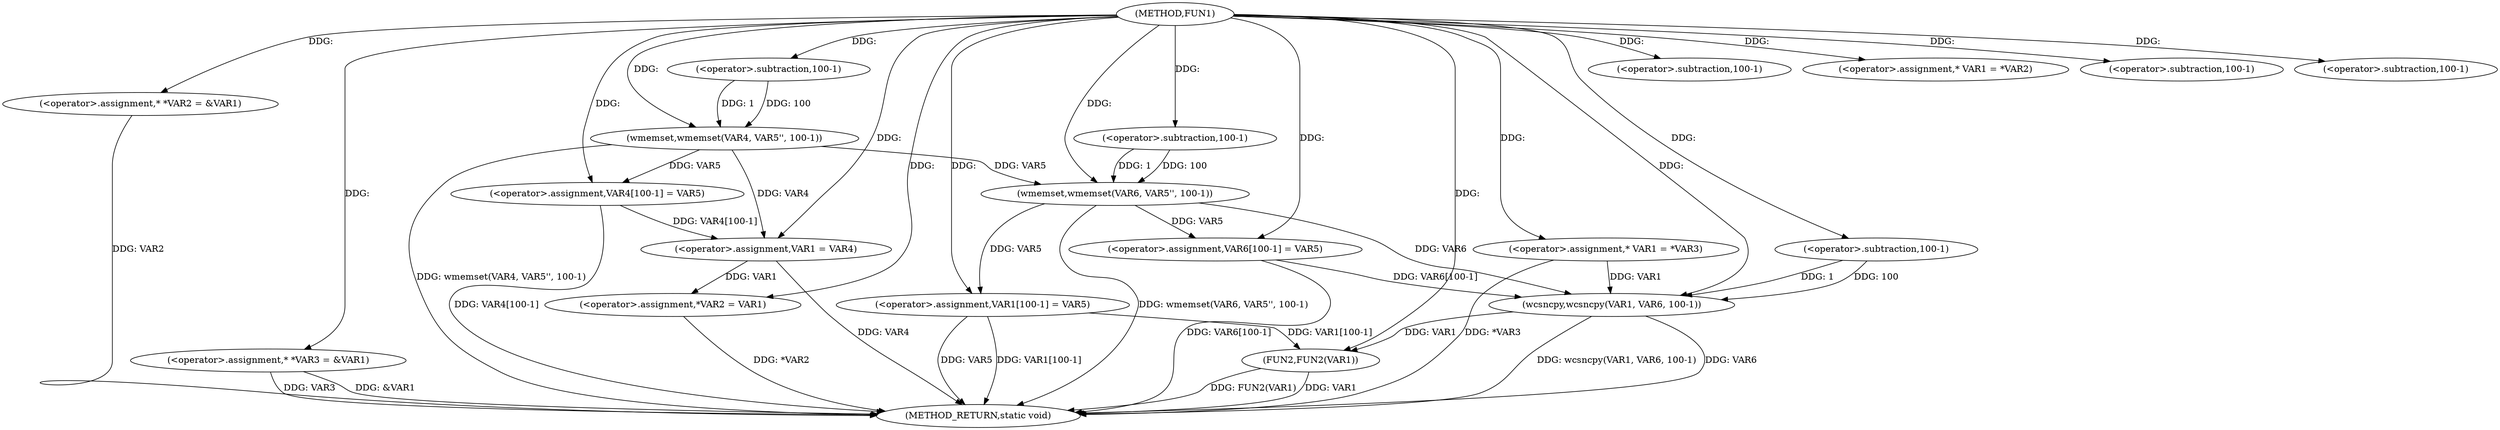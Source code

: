 digraph FUN1 {  
"1000100" [label = "(METHOD,FUN1)" ]
"1000176" [label = "(METHOD_RETURN,static void)" ]
"1000104" [label = "(<operator>.assignment,* *VAR2 = &VAR1)" ]
"1000109" [label = "(<operator>.assignment,* *VAR3 = &VAR1)" ]
"1000114" [label = "(wmemset,wmemset(VAR4, VAR5'', 100-1))" ]
"1000117" [label = "(<operator>.subtraction,100-1)" ]
"1000120" [label = "(<operator>.assignment,VAR4[100-1] = VAR5)" ]
"1000123" [label = "(<operator>.subtraction,100-1)" ]
"1000129" [label = "(<operator>.assignment,* VAR1 = *VAR2)" ]
"1000133" [label = "(<operator>.assignment,VAR1 = VAR4)" ]
"1000136" [label = "(<operator>.assignment,*VAR2 = VAR1)" ]
"1000142" [label = "(<operator>.assignment,* VAR1 = *VAR3)" ]
"1000148" [label = "(wmemset,wmemset(VAR6, VAR5'', 100-1))" ]
"1000151" [label = "(<operator>.subtraction,100-1)" ]
"1000154" [label = "(<operator>.assignment,VAR6[100-1] = VAR5)" ]
"1000157" [label = "(<operator>.subtraction,100-1)" ]
"1000161" [label = "(wcsncpy,wcsncpy(VAR1, VAR6, 100-1))" ]
"1000164" [label = "(<operator>.subtraction,100-1)" ]
"1000167" [label = "(<operator>.assignment,VAR1[100-1] = VAR5)" ]
"1000170" [label = "(<operator>.subtraction,100-1)" ]
"1000174" [label = "(FUN2,FUN2(VAR1))" ]
  "1000167" -> "1000176"  [ label = "DDG: VAR1[100-1]"] 
  "1000104" -> "1000176"  [ label = "DDG: VAR2"] 
  "1000114" -> "1000176"  [ label = "DDG: wmemset(VAR4, VAR5'', 100-1)"] 
  "1000120" -> "1000176"  [ label = "DDG: VAR4[100-1]"] 
  "1000148" -> "1000176"  [ label = "DDG: wmemset(VAR6, VAR5'', 100-1)"] 
  "1000161" -> "1000176"  [ label = "DDG: VAR6"] 
  "1000154" -> "1000176"  [ label = "DDG: VAR6[100-1]"] 
  "1000142" -> "1000176"  [ label = "DDG: *VAR3"] 
  "1000133" -> "1000176"  [ label = "DDG: VAR4"] 
  "1000109" -> "1000176"  [ label = "DDG: VAR3"] 
  "1000167" -> "1000176"  [ label = "DDG: VAR5"] 
  "1000109" -> "1000176"  [ label = "DDG: &VAR1"] 
  "1000161" -> "1000176"  [ label = "DDG: wcsncpy(VAR1, VAR6, 100-1)"] 
  "1000174" -> "1000176"  [ label = "DDG: FUN2(VAR1)"] 
  "1000136" -> "1000176"  [ label = "DDG: *VAR2"] 
  "1000174" -> "1000176"  [ label = "DDG: VAR1"] 
  "1000100" -> "1000104"  [ label = "DDG: "] 
  "1000100" -> "1000109"  [ label = "DDG: "] 
  "1000100" -> "1000114"  [ label = "DDG: "] 
  "1000117" -> "1000114"  [ label = "DDG: 100"] 
  "1000117" -> "1000114"  [ label = "DDG: 1"] 
  "1000100" -> "1000117"  [ label = "DDG: "] 
  "1000114" -> "1000120"  [ label = "DDG: VAR5"] 
  "1000100" -> "1000120"  [ label = "DDG: "] 
  "1000100" -> "1000123"  [ label = "DDG: "] 
  "1000100" -> "1000129"  [ label = "DDG: "] 
  "1000114" -> "1000133"  [ label = "DDG: VAR4"] 
  "1000120" -> "1000133"  [ label = "DDG: VAR4[100-1]"] 
  "1000100" -> "1000133"  [ label = "DDG: "] 
  "1000133" -> "1000136"  [ label = "DDG: VAR1"] 
  "1000100" -> "1000136"  [ label = "DDG: "] 
  "1000100" -> "1000142"  [ label = "DDG: "] 
  "1000100" -> "1000148"  [ label = "DDG: "] 
  "1000114" -> "1000148"  [ label = "DDG: VAR5"] 
  "1000151" -> "1000148"  [ label = "DDG: 100"] 
  "1000151" -> "1000148"  [ label = "DDG: 1"] 
  "1000100" -> "1000151"  [ label = "DDG: "] 
  "1000148" -> "1000154"  [ label = "DDG: VAR5"] 
  "1000100" -> "1000154"  [ label = "DDG: "] 
  "1000100" -> "1000157"  [ label = "DDG: "] 
  "1000142" -> "1000161"  [ label = "DDG: VAR1"] 
  "1000100" -> "1000161"  [ label = "DDG: "] 
  "1000154" -> "1000161"  [ label = "DDG: VAR6[100-1]"] 
  "1000148" -> "1000161"  [ label = "DDG: VAR6"] 
  "1000164" -> "1000161"  [ label = "DDG: 100"] 
  "1000164" -> "1000161"  [ label = "DDG: 1"] 
  "1000100" -> "1000164"  [ label = "DDG: "] 
  "1000100" -> "1000167"  [ label = "DDG: "] 
  "1000148" -> "1000167"  [ label = "DDG: VAR5"] 
  "1000100" -> "1000170"  [ label = "DDG: "] 
  "1000167" -> "1000174"  [ label = "DDG: VAR1[100-1]"] 
  "1000161" -> "1000174"  [ label = "DDG: VAR1"] 
  "1000100" -> "1000174"  [ label = "DDG: "] 
}
